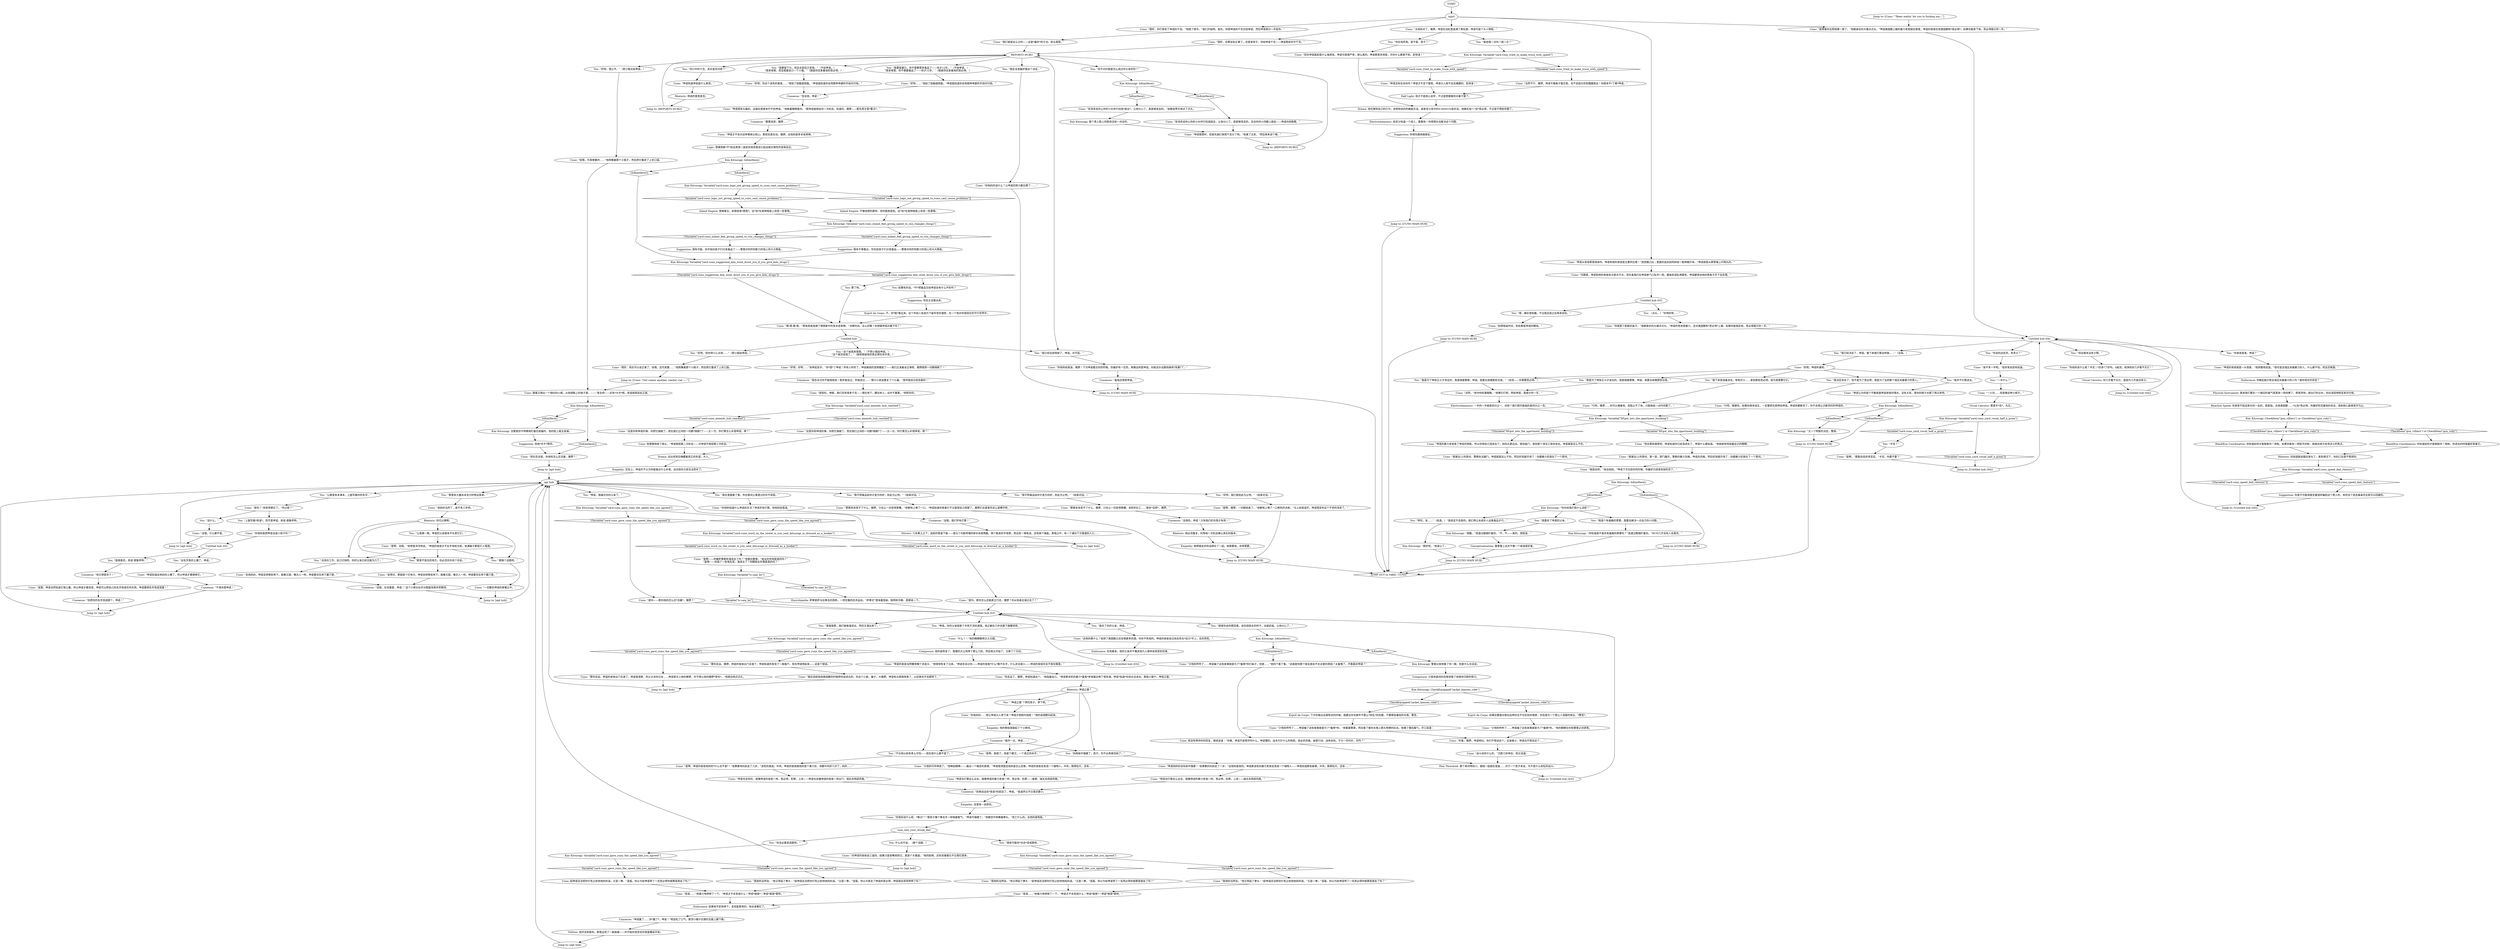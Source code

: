 # YARD / CUNO SPEED
# Cuno's speed quest.
#* Futile
#* Initiation
#* Reporting
# ==================================================
digraph G {
	  0 [label="START"];
	  1 [label="input"];
	  2 [label="Jump to: [Cuno: \"\"Been waitin' for you to fucking ma...\"]"];
	  3 [label="Cuno: “问题是，坤诺和他的爸爸有点意见不合。现在毒鬼们在坤诺家门口乱作一团，整条街混乱得要死。坤诺都想派他的黑条子手下去处理。”"];
	  4 [label="Untitled hub (04)"];
	  5 [label="Jump to: [Untitled hub (04)]"];
	  6 [label="Cuno: “坤诺很想听，但首先我们来把千克分了吧。”他凑了过来，“然后再来说个够。”"];
	  7 [label="You: 算了吧。"];
	  8 [label="Inland Empire: 不像他想的那样，但你能感受到。这*会*在某种程度上改变一些事情。"];
	  9 [label="Cunoesse: “坤诺赢了……你*赢了*，坤诺！”明显松了口气。那顶小帽子在围栏后面上蹿下跳。"];
	  10 [label="Rhetoric: 坤诺之窗？"];
	  11 [label="Suggestion: 根本不难看出，你在给孩子们分发毒品——警督对你的判断力的信心将大大降低。"];
	  12 [label="Esprit de Corps: 不，你*能*看出来。这个年轻人有成为下级军官的潜质，在一个他对你很信任的平行世界中。"];
	  14 [label="Half Light: 他才不是担心坐牢，不过是想要跟你对着干罢了。"];
	  15 [label="Cuno: “行吧，猪猡……你可以堵着他，但阻止不了他。只能拖延一点时间罢了。”"];
	  16 [label="Kim Kitsuragi: IsKimHere()"];
	  17 [label="IsKimHere()", shape=diamond];
	  18 [label="!(IsKimHere())", shape=diamond];
	  19 [label="You: “拜托，金……”（低语。）“我肯定不会拿的。我们得让未成年人远离毒品才行。”"];
	  20 [label="REPORTO HUBO"];
	  21 [label="Cuno: “我他妈当然会。”他又挥起了拳头：“趁坤诺还没把你打死之前快他妈的滚。”又是一拳。“混蛋。你以为给坤诺带了一克思必得你就算是朋友了吗？”"];
	  22 [label="Cuno: “变成……”他竭力地停顿了一下。“坤诺才不会变成什么！坤诺*就是*！坤诺*就是*那样。”"];
	  23 [label="Untitled hub (02)"];
	  24 [label="You: “这名字真的土爆了，坤诺。”"];
	  25 [label="Untitled hub"];
	  26 [label="You: “坤诺，我碰见你的父亲了。”"];
	  27 [label="Cuno: “说得对，那就是个烂地方。坤诺会转移到地下。就像王国，像古人一样。坤诺要住在地下墓穴里。”"];
	  28 [label="Kim Kitsuragi: Variable[\"yard.cuno_gave_cuno_the_speed_like_you_agreed\"]"];
	  29 [label="Variable[\"yard.cuno_gave_cuno_the_speed_like_you_agreed\"]", shape=diamond];
	  30 [label="!(Variable[\"yard.cuno_gave_cuno_the_speed_like_you_agreed\"])", shape=diamond];
	  31 [label="You: “嗯，确实很有趣，不过我还是之后再来找你。”"];
	  32 [label="Physical Instrument: 看来我们要在一个破旧的毒气室里来一场肉搏了。嘭嘭声响，妓女们的尖叫，你应该因地制宜来对付他。"];
	  33 [label="Endurance: 你确定能打败全瑞瓦肖最暴力的人吗？就你现在的状态？"];
	  34 [label="Kim Kitsuragi: “那好吧，”他退让了。"];
	  35 [label="You: “你不问问我是怎么饶过你父亲的吗？”"];
	  36 [label="Rhetoric: 坤诺的意思是克。"];
	  37 [label="Cuno: “这是你和坤诺的事。你把它搞砸了。现在我们之间的一切都*搞砸*了——又一次。你打算怎么补偿坤诺，嗯？”"];
	  38 [label="Drama: 这出戏背后掩藏着真正的失望，大人。"];
	  39 [label="Cuno: “这是你和坤诺的事。你把它搞砸了。现在我们之间的一切都*搞砸*了——又一次。你打算怎么补偿坤诺，嗯？”"];
	  40 [label="Endurance: 在他看来，他的父亲并不像其他凡人那样容易受到伤害。"];
	  41 [label="Cuno: “少他妈哔哔了……坤诺编了这些故事就是为了*羞辱*你们条子，但是……”他四下看了看。“这就是你那个妓女朋友不在这里的原因？太羞愧了，不敢面对坤诺？”"];
	  42 [label="You: “你说的这些货，有多少？”"];
	  43 [label="Cuno: “是啊。”那股自信非常坚定。”半克，你要不要？”"];
	  44 [label="Hand/Eye Coordination: 你知道如何才能取胜吗？用枪。如果你能有一把趁手的枪，我就会成为本场决斗的焦点。"];
	  45 [label="Rhetoric: 别指望能说服这家伙了。某些情况下，你的口舌是不管用的。"];
	  46 [label="Cuno: “对坤诺的爸爸说三道四，结果只是放嘴炮而已。真是个大傻逼。”他的脸颊，还有耳垂都比平日里红很多。"];
	  47 [label="You: “‘坤诺之窗’？拜托孩子，停下吧。”"];
	  48 [label="Empathy: 这里有一丝悲伤。"];
	  49 [label="Cuno: “坤诺很有头脑的。这破玩意根本吓不到坤诺。”他眯着眼睛看你。“那坤诺就再给你一次机会。知道吗，猪猡——那东西才是*重点*。”"];
	  50 [label="Cunoesse: “毒鬼还想耍坤诺。”"];
	  51 [label="Cuno: “没错，什么都不是。”"];
	  52 [label="Cuno: 趁坤诺还没把你打死之前快他妈的滚。又是一拳。“混蛋。你以为给坤诺带了一克思必得你就算是朋友了吗？”"];
	  53 [label="Cuno: “去他妈的，坤诺会转移到地下。就像王国，像古人一样。坤诺要住在地下墓穴里。”"];
	  54 [label="Cuno: “好吧，好吧……”他举起双手。“你*耍*了坤诺！所有人听好了，坤诺被他的宠物猪耍了——我们正准备谈正事呢，猪猡就把一切都搞砸了！”"];
	  55 [label="Kim Kitsuragi: Variable[\"yard.cuno_word_on_the_street_is_you_sent_kitsuragi_in_dressed_as_a_hooker\"]"];
	  56 [label="Variable[\"yard.cuno_word_on_the_street_is_you_sent_kitsuragi_in_dressed_as_a_hooker\"]", shape=diamond];
	  57 [label="!(Variable[\"yard.cuno_word_on_the_street_is_you_sent_kitsuragi_in_dressed_as_a_hooker\"])", shape=diamond];
	  58 [label="Untitled hub (03)"];
	  59 [label="Cuno: “你他妈的……想让坤诺大人停下来？坤诺才刚刚开始呢！”他的语调颤抖起来。"];
	  60 [label="Kim Kitsuragi: Variable[\"tc.sam_bo\"]"];
	  61 [label="Variable[\"tc.sam_bo\"]", shape=diamond];
	  62 [label="!(Variable[\"tc.sam_bo\"])", shape=diamond];
	  63 [label="Composure: 只是他紧闭的双唇背叛了他保持沉默的努力。"];
	  64 [label="You: “你爸爸是谁，坤诺？”"];
	  65 [label="Visual Calculus: 那是半*克*，先生。"];
	  66 [label="Jump to: [Untitled hub (04)]"];
	  67 [label="Kim Kitsuragi: “你在给我们揽什么活呢？”"];
	  68 [label="Jump to: [CUNO MAIN HUB]"];
	  69 [label="Kim Kitsuragi: “你知道我不喜欢有毒瘾的黑警吗？”他透过眼镜盯着你。“RCM几乎没有人会喜欢。”"];
	  70 [label="Conceptualization: 警督看上去并不像一个摇滚爱好者。"];
	  71 [label="You: “你口中的千克，其实是克对吧？”"];
	  72 [label="Cuno: “我们就是这么分的——这是*最好*的方法，街头规矩。”"];
	  73 [label="Cuno: “你他妈说什么呢，*难过*？”那孩子像个拳击手一样喘着粗气。“坤诺可强硬了。”他朝空中挥舞着拳头。“死亡什么的。全他妈是狗屁。”"];
	  74 [label="You: “我已经全部用掉了，坤诺。对不起。”"];
	  75 [label="You: “是啊，我错了。他是个硬汉，一个真正的杀手。”"];
	  76 [label="Kim Kitsuragi: IsKimHere()"];
	  77 [label="IsKimHere()", shape=diamond];
	  78 [label="!(IsKimHere())", shape=diamond];
	  79 [label="Jump to: [apt hub]"];
	  80 [label="Cuno: “是啊——你像萨拳那样溜进去了吗？”他看向警督。“妓女的传闻是真的吗？”\n“是啊——你搞了一些鬼名堂，溜进去了？四眼妓女的事是真的吗？”"];
	  81 [label="Cunoesse: “他又想耍你了！”"];
	  82 [label="You: “上面写着*库诺*，而不是坤诺。库诺·德鲁伊特。”"];
	  83 [label="Cunoesse: “没错，我们早有打算！”"];
	  84 [label="Suggestion: 你是不可能用甜言蜜语哄骗到这个男人的，幸好这个变态毒枭完全是可以回避的。"];
	  85 [label="Kim Kitsuragi: IsKimHere()"];
	  86 [label="IsKimHere()", shape=diamond];
	  87 [label="!(IsKimHere())", shape=diamond];
	  88 [label="You: “我要杀了坤诺的父亲。”"];
	  89 [label="You: “好吧，很公平。”（把小瓶交给坤诺。）"];
	  90 [label="You: “别再故作强硬了，孩子。你不必再害怕他了。”"];
	  91 [label="Cuno: “有消息说你让你的小伙伴打扮成妓女，让他分心了。真是够变态的，告诉你的小四眼儿朋友——坤诺向他致敬。”"];
	  92 [label="Kim Kitsuragi: 那个男人脸上的肌肉没有一点动作。"];
	  93 [label="Cuno: “你他妈给我滚，猪猡！下次坤诺看见你的时候，你最好有一包货。再像这样耍坤诺，你就没办法跟他继续*发展*了。”"];
	  94 [label="You: “我杀了你的父亲，坤诺。”"];
	  95 [label="Cuno: “这他妈算什么？他用了类固醇之后会喝更多的酒，你杀不死他的。坤诺的爸爸说过他会死在*自己*手上，自杀而死。”"];
	  96 [label="You: “公寓里有本课本，上面写着你的名字。”"];
	  97 [label="You: “好吧，我们就到此为止吧。”（结束对话。）"];
	  98 [label="Cuno: “听着，猪猡。坤诺明白，你们不想谈这个。近身格斗，坤诺也不想谈这个……”"];
	  99 [label="Cuno: “战斗创伤什么的，”沉默几秒钟后，他又说道。"];
	  100 [label="Electrochemistry: 一半的一半就是四分之一，对吧？我们很可能指的是四分之一克。"];
	  101 [label="Kim Kitsuragi: Variable[\"yard.cuno_gave_cuno_the_speed_like_you_agreed\"]"];
	  102 [label="Variable[\"yard.cuno_gave_cuno_the_speed_like_you_agreed\"]", shape=diamond];
	  103 [label="!(Variable[\"yard.cuno_gave_cuno_the_speed_like_you_agreed\"])", shape=diamond];
	  104 [label="turn_into_your_drunk_dad"];
	  105 [label="Jump to: [REPORTO HUBO]"];
	  106 [label="Cunoesse: “告诉他，坤诺！”"];
	  107 [label="You: “你没必要变成那样。”"];
	  108 [label="Cuno: 接着又掏出一个相似的小瓶，从他球鞋上的袜子里。——“拿去吧——还有*大半*呢。库诺就是如此正直。”"];
	  109 [label="Jump to: [apt hub]"];
	  110 [label="Cuno: “很好，现在可以说正事了。哇哦，这可真重……”他挥舞着那个小瓶子，然后把它塞进了上衣口袋。"];
	  111 [label="You: “没什么。”"];
	  112 [label="You: “里面很黑，我们偷偷溜进去，然后又溜出来了。”"];
	  113 [label="Cuno: “什么？！”他的眼睛瞪得又大又圆。"];
	  114 [label="Jump to: [apt hub]"];
	  115 [label="Cuno: “算你走运，猪猡。坤诺的爸爸出门买酒了。坤诺知道你发现了一扇窗户。现在坤诺想起来——这是个错误。”"];
	  116 [label="Pain Threshold: 那个房间特别小。跟他一起困在里面……对于一个孩子来说，可不是什么轻松的战斗。"];
	  117 [label="Esprit de Corps: 下次你做出这类陈述的时候，我建议你先换件不那么*杂乱*的衣服，不要那些庸俗的长袍，警官。"];
	  118 [label="Cuno: “当然。”他冲你眨着眼睛。“收缴它们吧，带给坤诺，我就分你一半。”"];
	  119 [label="You: “那里有大量尚未支付的物业账单。”"];
	  120 [label="Kim Kitsuragi: Variable[\"yard.cuno_gave_cuno_the_speed_like_you_agreed\"]"];
	  121 [label="Variable[\"yard.cuno_gave_cuno_the_speed_like_you_agreed\"]", shape=diamond];
	  122 [label="!(Variable[\"yard.cuno_gave_cuno_the_speed_like_you_agreed\"])", shape=diamond];
	  123 [label="Cuno: 他遗憾地摇了摇头。”坤诺相信第二次机会——可坤诺不相信第三次机会。”"];
	  124 [label="Cunoesse: “振作一点，坤诺……”"];
	  125 [label="Cuno: “就应该趁他用类固醇的时候把你送进去的，你这个小偷，骗子，大猪猡。坤诺有点感情用事了，以后再也不会那样了。”"];
	  126 [label="Cuno: “是吗，那你怎么还能直立行走，猪猡？你从他身边溜过去了？”"];
	  127 [label="Cuno: “是吗——那你他妈怎么还*活着*，猪猡？”"];
	  128 [label="Composure: 他的姿势变了，摇摆的大公鸡停了那么几秒。然后他又开始了。又换了个方向。"];
	  129 [label="Kim Kitsuragi: IsKimHere()"];
	  130 [label="IsKimHere()", shape=diamond];
	  131 [label="!(IsKimHere())", shape=diamond];
	  132 [label="Kim Kitsuragi: Variable[\"yard.cuno_tried_to_make_truce_with_speed\"]"];
	  133 [label="Variable[\"yard.cuno_tried_to_make_truce_with_speed\"]", shape=diamond];
	  134 [label="!(Variable[\"yard.cuno_tried_to_make_truce_with_speed\"])", shape=diamond];
	  135 [label="Cuno: “你他妈说什么呢？半克！*巨多*了好吗，A级货。纯净到你几乎看不见它！”"];
	  136 [label="Kim Kitsuragi: Variable[\"XP.got_into_the_apartment_building\"]"];
	  137 [label="Variable[\"XP.got_into_the_apartment_building\"]", shape=diamond];
	  138 [label="!(Variable[\"XP.got_into_the_apartment_building\"])", shape=diamond];
	  139 [label="Kim Kitsuragi: “很酷。”他透过眼镜盯着你。“不，不——真的。很摇滚。”"];
	  140 [label="Cuno: “坤诺的爸爸当然睡得像个流浪汉，”他很快恢复了过来。“坤诺告诉过你——坤诺的爸爸*什么*都不在乎，什么非法侵入——坤诺的爸爸完全不放在眼里。”"];
	  141 [label="You: 什么也不说。（换个话题。）"];
	  142 [label="Suggestion: 但他*并不*赞同。"];
	  143 [label="Cuno: “坤诺也会有的，就像坤诺的爸爸一样。思必得，犯罪，上床——坤诺也会像坤诺的爸爸一样出门，瑞瓦肖西部风格。”"];
	  144 [label="Jump to: [apt hub]"];
	  145 [label="Cuno: “太他妈对了，猪猡。坤诺在浴缸里装满了那玩意，坤诺可是个大人物呢。”"];
	  146 [label="Cuno: “好吧，坤诺听着呢。”"];
	  147 [label="You: “我是为了伸张正义才进去的，我是缉毒警察，坤诺。我要去收缴那些垃圾。”"];
	  148 [label="You: “我是为了伸张正义才进去的，我是缉毒警察，坤诺。我要去收缴那些垃圾。”（说谎——你需要思必得。）"];
	  149 [label="Cuno: “坤诺认为你是个不敢直面坤诺爸爸的懦夫。没有关系，等你的胆子长肥了再过来吧。”"];
	  150 [label="You: “我是个有毒瘾的黑警，我要去解决一点自己的小问题。”"];
	  151 [label="Cuno: “快去那栋楼里吧。坤诺知道你已经混进去了。坤诺什么都知道。”他挑衅地地指着自己的眼睛。"];
	  152 [label="Cuno: “很好，你们拿到了坤诺的千克。”他搓了搓手。“我们开始吧。首先，你把坤诺的千克交给坤诺，然后坤诺再分一半给你。”"];
	  153 [label="Kim Kitsuragi: IsKimHere()"];
	  154 [label="IsKimHere()", shape=diamond];
	  155 [label="!(IsKimHere())", shape=diamond];
	  156 [label="Cuno: “好吧，你这个该死的毒鬼……”他拍了拍脑袋侧面。“坤诺就知道你会用那种卑鄙的手段对付他。”"];
	  157 [label="Cunoesse: “别把你的名字改成那个，坤诺！”"];
	  158 [label="Cuno: “是啊，没错。”他得意洋洋地说。“坤诺的爸爸才不在乎电和光呢，他满脑子都是打人喝酒。”"];
	  159 [label="Cuno: “一切都在坤诺的掌握之中。”"];
	  160 [label="Cuno: “少他妈哔哔了……坤诺编了这些故事就是为了*羞辱*你。”他看着警督，然后看了看你长袍上那头咆哮的巨龙。他摸了摸后脑勺，开口说道："];
	  161 [label="Hand/Eye Coordination: 你知道如何才能取胜吗？用枪。你进去的时候最好拿着它。"];
	  162 [label="You: “接下来我准备进去，嘭嘭开火……拿到那些思必得。因为我需要它们。”"];
	  163 [label="You: “我决定进去了，但不是为了思必得，我是为了去抓那个瑞瓦肖最暴力的男人。”"];
	  164 [label="Jump to: [CUNO MAIN HUB]"];
	  165 [label="Jump to: [apt hub]"];
	  166 [label="Kim Kitsuragi: 当警督目不转睛地盯着垃圾箱时，他的脸上毫无波澜。"];
	  167 [label="Cunoesse: “别再说这些*悲哀*的屁话了，坤诺。”低语声比平日里还要小。"];
	  168 [label="Cuno: “放轻松，坤妮。我们还有很多千克——埋在地下，藏在树上，这并不重要。”他转向你。"];
	  169 [label="Suggestion: 很有可能，你开始向孩子们分发毒品了——警督对你的判断力的信心将大大降低。"];
	  170 [label="Empathy: 他的喉咙里鼓起了个小肿块。"];
	  171 [label="Jump to: [apt hub]"];
	  172 [label="Cuno: “你他妈知道什么坤诺的生活？坤诺早有打算。快他妈给我滚。”"];
	  173 [label="You: “能给我一点吗？就一点？”"];
	  174 [label="Rhetoric: 她必须重复。利用每一次机会确认真实的版本。"];
	  175 [label="Esprit de Corps: 如果还要面对类似这种完全不切实际的情景，你会成为一个更让人信服的妓女，*警官*。"];
	  176 [label="You: （点头。）“好吧好吧……”"];
	  177 [label="You: “一半什么？”"];
	  178 [label="You: “但这根本没多少啊。”"];
	  179 [label="Logic: 很难想象*不*给这男孩一袋安非他命竟会引起这般灾难性的连锁反应。"];
	  180 [label="Kim Kitsuragi: IsKimHere()"];
	  181 [label="IsKimHere()", shape=diamond];
	  182 [label="!(IsKimHere())", shape=diamond];
	  183 [label="Kim Kitsuragi: Variable[\"yard.cuno_suggestion_kim_wont_drust_you_if_you_give_kids_drugs\"]"];
	  184 [label="Variable[\"yard.cuno_suggestion_kim_wont_drust_you_if_you_give_kids_drugs\"]", shape=diamond];
	  185 [label="!(Variable[\"yard.cuno_suggestion_kim_wont_drust_you_if_you_give_kids_drugs\"])", shape=diamond];
	  186 [label="Empathy: 实际上，坤诺并不认为你能做出什么补偿，这份损失已经无法弥补了。"];
	  187 [label="Cuno: “滚蛋，坤诺当然知道它很土鳖。所以坤诺才要改变，坤诺可以把自己的名字改成任何东西，坤诺要把名字改成混蛋！”"];
	  188 [label="You: “我不把毒品给你才是为你好，到此为止吧。”（结束对话。）"];
	  189 [label="Cuno: “少他妈哔哔了……坤诺编了这些故事就是为了*羞辱*你。”他的眼睛在你和警督之间游荡。"];
	  190 [label="Cunoesse: “没错，在坟墓里，坤诺！”这个小家伙似乎对那副场景非常期待。"];
	  191 [label="Jump to: [CUNO MAIN HUB]"];
	  192 [label="Jump to: [Untitled hub (03)]"];
	  193 [label="Cuno: “当然不行，猪猡。坤诺不跟条子做交易，也不会因为你到猪圈里去！你根本不*了解*坤诺。”"];
	  194 [label="Kim Kitsuragi: Variable[\"yard.cuno_speed_dad_rhetoric\"]"];
	  195 [label="Variable[\"yard.cuno_speed_dad_rhetoric\"]", shape=diamond];
	  196 [label="!(Variable[\"yard.cuno_speed_dad_rhetoric\"])", shape=diamond];
	  197 [label="Cuno: “就等着你去把他揍一顿了。”他朝身后的大楼点点头。“坤诺类固醇上瘾的暴力老爸就在那里，坤诺的爸爸在用类固醇和*思必得*。如果你能拿下他，思必得就分你一半。”"];
	  198 [label="Drama: 他在掩饰自己的行为，说明他说的的确是实话，或者至少其中的0.00001%是实话。他确实有*一些*思必得，不过是不想给你罢了。"];
	  199 [label="Jump to: [CUNO MAIN HUB]"];
	  200 [label="Reaction Speed: 你承受不起这家伙的一击的，我是指，合成类固醇……*以及*思必得。你最好防范着他的攻击，拖到他心脏病发作为止。"];
	  201 [label="apt hub"];
	  202 [label="Cuno: “好吧…….”他拍了拍脑袋侧面。“坤诺就知道你会用那种卑鄙的手段对付他。”"];
	  203 [label="Jump to: [apt hub]"];
	  204 [label="Cuno: “是啊，猪猡，一切都结束了。”他朝地上唾了一口黄色的浓痰。“马上给我滚开，坤诺得宣布这个不幸的消息了。”"];
	  205 [label="Cuno: “你走运了，猪猡。坤诺知道这个。”他指着自己。“坤诺那该死的暴力*毒鬼*老爸最近喝了很多酒。坤诺*知道*你有办法进去。那扇小窗户。坤诺之窗。”"];
	  206 [label="Cuno: “算你走运，坤诺的爸爸出门买酒了。坤诺很清楚，所以才派你过去……坤诺很关心他的猪猡，并不想让他的猪猡*受伤*。”他感动地点点头。"];
	  207 [label="Cunoesse: “没用的，坤诺！只有我们的东西才有用！”"];
	  208 [label="Jump to: [apt hub]"];
	  209 [label="Cuno: “坤诺的爸爸就是一头怪兽，”他骄傲地说道。“他可是全瑞瓦肖最暴力的人，什么都不怕。而且还喝酒。”"];
	  210 [label="You: “半克？”"];
	  211 [label="Cuno: “直接去12号房间，警察执法踹门。坤诺就是这么干的，然后好戏就开场了：你跟暴力狂锁在了一个房间。”"];
	  212 [label="You: “我不把毒品给你才是为你好，到此为止吧。”（结束对话。）"];
	  213 [label="You: “我要留着它。你不需要更多毒品了——你才12岁。”（不给坤诺。）\n“我来保管。你不需要毒品了——你才12岁。”（假装你还拿着他的思必得。）"];
	  214 [label="Cuno: “很好，总算说到正事了。还是老样子，你给坤诺千克——坤诺再给你半千克。”"];
	  215 [label="You: “我要留下它。而且全部自己享用。”（不给坤诺。）\n“我来保管。而且我要自己一个人嗑。”（假装你还拿着他的思必得。）"];
	  216 [label="Cunoesse: “重要选择，猪猡……”"];
	  217 [label="Cuno: “那根本改变不了什么，猪猡。只会让一切变得更糟。”他朝地上唾了一口。“坤诺知道你拿着它不过是想自己用罢了，猪猡们总是喜欢这么装模作样。”"];
	  218 [label="Cuno: “那根本改变不了什么，猪猡。只会让一切变得更糟。该死的社工……根本*没用*，猪猡。”"];
	  219 [label="Cuno: “嘀-嗒-嘀-嗒。”男孩用食指弹了弹想象中的多米诺骨牌。“决策时间。怎么回事？你想跟坤诺对着干吗？”"];
	  220 [label="Jump to: [CUNO MAIN HUB]"];
	  221 [label="Electrochemistry: 他至少知道一个线人，看看他！你得想办法解决这个问题。"];
	  222 [label="Jump to: [CUNO MAIN HUB]"];
	  223 [label="Cuno: “坤诺从爸爸那里搞来的。坤诺和他的爸爸是主要供应商！”他双眼凸出；里面的血丝如同树枝一般伸展开来。“坤诺就是从那里嗑上闪电丸的。”"];
	  224 [label="Kim Kitsuragi: Variable[\"yard.cuno_yard_viscal_half_a_gram\"]"];
	  225 [label="Variable[\"yard.cuno_yard_viscal_half_a_gram\"]", shape=diamond];
	  226 [label="!(Variable[\"yard.cuno_yard_viscal_half_a_gram\"])", shape=diamond];
	  227 [label="Cuno: “坤诺的暴力老爸拿了坤诺的钥匙，所以你得自己混进去了。到码头那边去，使劲敲门，直到那个清洁工放你进去。坤诺就是这么干的。”"];
	  228 [label="Jump to: [REPORTO HUBO]"];
	  229 [label="You: “那里不是住的地方。你必须另外找个住处。”"];
	  230 [label="Cuno: “坤诺才不会对这种事掉以轻心。那些玩意在动，猪猡。这他妈是多米诺骨牌。”"];
	  231 [label="Kim Kitsuragi: Variable[\"yard.cuno_logic_not_giving_speed_to_cuno_cant_cause_problems\"]"];
	  232 [label="Variable[\"yard.cuno_logic_not_giving_speed_to_cuno_cant_cause_problems\"]", shape=diamond];
	  233 [label="!(Variable[\"yard.cuno_logic_not_giving_speed_to_cuno_cant_cause_problems\"])", shape=diamond];
	  234 [label="Kim Kitsuragi: Variable[\"yard.cuno_gave_cuno_the_speed_like_you_agreed\"]"];
	  235 [label="Variable[\"yard.cuno_gave_cuno_the_speed_like_you_agreed\"]", shape=diamond];
	  236 [label="!(Variable[\"yard.cuno_gave_cuno_the_speed_like_you_agreed\"])", shape=diamond];
	  237 [label="Cunoesse: “我告诉过你不能相信他！我早就说过，早就说过……”那只小老鼠重复了六七遍。“我早就说过他会偷的！”"];
	  238 [label="Cuno: “坤诺他妈的没有故作强硬！”他勇敢的向前走了一步。“这他妈是真的。坤诺那该死的暴力老爸会变成一个植物人——坤诺知道那些破事。中风，肠穿肚烂，还有……”"];
	  239 [label="You: “那换个话题吧。”"];
	  240 [label="Encyclopedia: 萨拳是萨马拉拳击的简称，一项优雅的武术运动。“萨拳式”意味着隐秘、聪明和冷静，顺便说一下。"];
	  241 [label="Cuno: “坤诺没有告诉你吗？坤诺才不会下套呢。坤诺大人绝不会去猪圈的。赶快滚！”"];
	  242 [label="Cuno: “差不多一半吧。”他非常自信地说道。"];
	  243 [label="Visual Calculus: 你几乎看不见它，是因为几乎就没多少。"];
	  244 [label="You: “我并不打算进去。”"];
	  245 [label="Cuno: “坤诺知道坤诺是什么意思。”"];
	  246 [label="You: “让我猜一猜，坤诺的父亲根本不在意它们。”"];
	  247 [label="Cuno: “他妈的当然了，差不多三年吧。”"];
	  248 [label="Cuno: “变成……”他竭力地停顿了一下。“坤诺才不会变成什么！坤诺*就是*！坤诺*就是*那样。”"];
	  249 [label="You: 如果有的话，*不*把毒品交给坤诺会有什么坏处吗？"];
	  250 [label="You: “好吧，但你得小心点用……”（把小瓶给坤诺。）"];
	  251 [label="Shivers: 六米黄土之下，战前的管道下面——是马丁内斯坍塌的排水系统残骸。两个偷来的手电筒，旁边有一堆电池，还有两个铺盖。黑暗之中，有一个通向下方隧道的入口……"];
	  252 [label="You: “你在戏弄我，是不是，孩子？”"];
	  253 [label="Cuno: “别在坤诺面前耍什么鬼把戏，坤诺可是很严肃，很认真的。坤诺那里多得是，可你什么都拿不到。赶快滚！”"];
	  254 [label="Kim Kitsuragi: 警督尖锐地看了你一眼，但是什么也没说。"];
	  255 [label="Kim Kitsuragi: CheckEquipped(\"jacket_kimono_robe\")"];
	  256 [label="CheckEquipped(\"jacket_kimono_robe\")", shape=diamond];
	  257 [label="!(CheckEquipped(\"jacket_kimono_robe\"))", shape=diamond];
	  258 [label="Suggestion: 你得先跟他做朋友。"];
	  259 [label="Cuno: “你就是个肮脏的条子。”他朝身后的大楼点点头。“坤诺的老爸很暴力，还对类固醇和*思必得*上瘾。如果你能搞定他，思必得就分你一半。”"];
	  260 [label="Jump to: [Untitled hub (04)]"];
	  261 [label="Kim Kitsuragi: “又一个明智的决定，警探。”"];
	  262 [label="Cuno: “直接去12号房间，第一层，把门踹开。警察的暴力风格。坤诺的风格。然后好戏就开场了：你跟暴力狂锁在了一个房间。”"];
	  263 [label="Cuno: “你他妈是把坤诺当成小孩子吗？”"];
	  264 [label="Jump to: [Untitled hub (03)]"];
	  265 [label="Cuno: “我他妈当然会。”他又挥起了拳头：“趁坤诺还没把你打死之前快他妈的滚。”又是一拳。“混蛋。你以为给坤诺带了一克思必得你就算是朋友了吗？”"];
	  266 [label="Endurance: 如果他不赶快停下，会彻底累垮的。他全身都红了。"];
	  267 [label="Volition: 他并没有胜利。那里出现了一条裂缝——并开始在他坚定的表面蔓延开来。"];
	  268 [label="You: “这个由我来保管。”（不把小瓶给坤诺。）\n“这个就交给我了。”（继续假装他的思必得在你手里。）"];
	  269 [label="Cuno: “少他妈可怜坤诺了。”他眯起眼睛——-露出一个痛苦的表情。“坤诺很清楚这他妈是怎么回事。坤诺的爸爸会变成一个植物人。中风，肠穿肚烂，还有……”"];
	  270 [label="Untitled hub (03)"];
	  271 [label="Kim Kitsuragi: CheckItem(\"gun_villiers\") or CheckItem(\"gun_ruby\")"];
	  272 [label="CheckItem(\"gun_villiers\") or CheckItem(\"gun_ruby\")", shape=diamond];
	  273 [label="!(CheckItem(\"gun_villiers\") or CheckItem(\"gun_ruby\"))", shape=diamond];
	  274 [label="Cuno: “就是这样。”他总结到。“坤诺下次见到你的时候，你最好已经拿到他的货了。”"];
	  275 [label="Cuno: “哇哦，可真够重的……”他挥舞着那个小瓶子，然后把它塞进了上衣口袋。"];
	  276 [label="Cuno: “有消息说你让你的小伙伴打扮成*妓女*，让他分心了。真是够变态的。”他朝金赞许地点了点头。"];
	  277 [label="Rhetoric: 你可以猜啊。"];
	  278 [label="Cuno: “我他妈当然会。”他又挥起了拳头：“趁坤诺还没把你打死之前快他妈的滚。”又是一拳。“混蛋。你以为拿走了坤诺的思必得，坤诺就会哭哭啼啼了吗？”"];
	  279 [label="You: “我还没准备好做这个决定。”"];
	  280 [label="Jump to: [Cuno: \"Out comes another, similar vial --...\"]"];
	  281 [label="Cuno: “坤诺知道这他妈的土爆了，所以坤诺才要换掉它。”"];
	  282 [label="You: “坤诺，你的父亲就是个半死不活的酒鬼。他正躺在几件衣服下面睡觉呢。”"];
	  283 [label="You: “我已经决定了，坤诺。接下来我打算这样做……”（总结。）"];
	  284 [label="Cuno: “行吧，随便你。如果你侥幸逃生，一定要把东西带给坤诺。坤诺快要断货了。你不会想认识断货时的坤诺的。”"];
	  285 [label="You: “很有可能你*也会*变成那样。”"];
	  286 [label="Cuno: “坤诺也打算这么出去，就像坤诺的暴力老爸一样。思必得，犯罪，上床——瑞瓦肖西部风格。”"];
	  287 [label="Inland Empire: 很难看见，却很容易*感受*。这*会*在某种程度上改变一些事情。"];
	  288 [label="Cuno: “你他妈的说什么？让坤诺的努力都白费了…….”"];
	  289 [label="Cuno: “坤诺也打算这么出去，就像坤诺的暴力老爸一样。思必得，犯罪——飙車，瑞瓦肖西部风格。”"];
	  290 [label="Cunoesse: “不准你耍坤诺！”"];
	  291 [label="Cuno: “是啊，坤诺的爸爸他妈的*什么也不是*！”他勇敢地向前走了几步。“该死的昏迷。中风。坤诺的爸爸就他妈是个暴力狂，他都中风好几次了。妈的……”"];
	  292 [label="Empathy: 她把彼此的命运绑在了一起。她需要他。非常需要。"];
	  293 [label="Cuno: 他没有等待你的回复，继续说道：“你看，坤诺不是想评判什么。坤诺懂的。战术方针什么的狗屁。妓女的风格，秘密行动，战争创伤。不计一切代价，对吗？”"];
	  294 [label="Cuno: “一小包……但是像这种小瓶子。”"];
	  295 [label="Jump to: [CUNO MAIN HUB]"];
	  296 [label="You: “去找份工作，自己付钱吧，你的父亲已经无能为力了。”"];
	  297 [label="You: “不论他以前有多么可怕——现在他什么都不是了。”"];
	  298 [label="Kim Kitsuragi: Variable[\"yard.cuno_amends_hub_reached\"]"];
	  299 [label="Variable[\"yard.cuno_amends_hub_reached\"]", shape=diamond];
	  300 [label="!(Variable[\"yard.cuno_amends_hub_reached\"])", shape=diamond];
	  301 [label="Kim Kitsuragi: Variable[\"yard.cuno_inland_feel_giving_speed_to_cun_changes_things\"]"];
	  302 [label="Variable[\"yard.cuno_inland_feel_giving_speed_to_cun_changes_things\"]", shape=diamond];
	  303 [label="!(Variable[\"yard.cuno_inland_feel_giving_speed_to_cun_changes_things\"])", shape=diamond];
	  304 [label="Cuno: “现在告诉我，你他妈怎么还活着，猪猡？”"];
	  305 [label="You: “我很喜欢。库诺·德鲁伊特。”"];
	  306 [label="Suggestion: 你反正没看出来。"];
	  307 [label="You: “就是你说的那回事。金扮成妓女的样子，全副武装。让他分心了。”"];
	  308 [label="Cuno: “是吗？”他变得更红了。”所以呢？”"];
	  309 [label="Cuno: “别想拖延时间，到处都是坤诺的眼线。”"];
	  310 [label="You: “我在里面看了看。你在那间公寓里过的并不容易。”"];
	  6030438 [label="JUMP OUT to YARD / CUNO", shape=diamond];
	  0 -> 1
	  1 -> 197
	  1 -> 145
	  1 -> 214
	  1 -> 152
	  1 -> 223
	  2 -> 197
	  3 -> 270
	  4 -> 64
	  4 -> 178
	  4 -> 42
	  4 -> 283
	  5 -> 4
	  6 -> 105
	  7 -> 219
	  8 -> 301
	  9 -> 267
	  10 -> 297
	  10 -> 90
	  10 -> 75
	  10 -> 47
	  11 -> 183
	  12 -> 219
	  14 -> 198
	  15 -> 136
	  16 -> 17
	  16 -> 18
	  17 -> 67
	  18 -> 295
	  19 -> 34
	  20 -> 35
	  20 -> 71
	  20 -> 74
	  20 -> 213
	  20 -> 215
	  20 -> 89
	  20 -> 279
	  21 -> 22
	  22 -> 266
	  23 -> 24
	  23 -> 305
	  24 -> 281
	  25 -> 250
	  25 -> 268
	  25 -> 74
	  26 -> 234
	  27 -> 190
	  28 -> 29
	  28 -> 30
	  29 -> 206
	  30 -> 115
	  31 -> 309
	  32 -> 200
	  33 -> 32
	  34 -> 68
	  35 -> 153
	  36 -> 228
	  37 -> 123
	  38 -> 186
	  39 -> 38
	  40 -> 192
	  41 -> 293
	  42 -> 242
	  43 -> 260
	  44 -> 45
	  45 -> 194
	  46 -> 208
	  47 -> 59
	  48 -> 73
	  49 -> 216
	  50 -> 191
	  51 -> 79
	  52 -> 248
	  53 -> 190
	  54 -> 237
	  55 -> 56
	  55 -> 57
	  56 -> 80
	  57 -> 126
	  58 -> 112
	  58 -> 282
	  58 -> 307
	  58 -> 94
	  59 -> 170
	  60 -> 61
	  60 -> 62
	  61 -> 58
	  62 -> 240
	  63 -> 255
	  64 -> 209
	  65 -> 224
	  66 -> 4
	  67 -> 88
	  67 -> 19
	  67 -> 150
	  68 -> 6030438
	  69 -> 68
	  70 -> 68
	  71 -> 245
	  72 -> 20
	  73 -> 104
	  74 -> 93
	  75 -> 269
	  76 -> 77
	  76 -> 78
	  77 -> 166
	  78 -> 304
	  79 -> 201
	  80 -> 60
	  81 -> 187
	  82 -> 263
	  83 -> 251
	  84 -> 5
	  85 -> 86
	  85 -> 87
	  86 -> 261
	  87 -> 164
	  88 -> 139
	  89 -> 275
	  90 -> 238
	  91 -> 6
	  92 -> 6
	  93 -> 50
	  94 -> 95
	  95 -> 40
	  96 -> 308
	  97 -> 204
	  98 -> 99
	  99 -> 116
	  100 -> 136
	  101 -> 102
	  101 -> 103
	  102 -> 265
	  103 -> 21
	  104 -> 107
	  104 -> 285
	  104 -> 141
	  105 -> 20
	  106 -> 49
	  107 -> 120
	  108 -> 76
	  109 -> 201
	  110 -> 280
	  111 -> 51
	  112 -> 28
	  113 -> 128
	  114 -> 201
	  115 -> 125
	  116 -> 264
	  117 -> 160
	  118 -> 100
	  119 -> 247
	  120 -> 121
	  120 -> 122
	  121 -> 52
	  122 -> 278
	  123 -> 38
	  124 -> 297
	  124 -> 90
	  124 -> 75
	  125 -> 114
	  126 -> 58
	  127 -> 58
	  128 -> 140
	  129 -> 130
	  129 -> 131
	  130 -> 254
	  131 -> 41
	  132 -> 133
	  132 -> 134
	  133 -> 241
	  134 -> 193
	  135 -> 243
	  136 -> 137
	  136 -> 138
	  137 -> 151
	  138 -> 227
	  139 -> 70
	  140 -> 205
	  141 -> 46
	  142 -> 304
	  143 -> 167
	  144 -> 201
	  145 -> 252
	  145 -> 173
	  146 -> 162
	  146 -> 163
	  146 -> 147
	  146 -> 148
	  146 -> 244
	  147 -> 118
	  148 -> 118
	  149 -> 85
	  150 -> 69
	  151 -> 262
	  152 -> 72
	  153 -> 154
	  153 -> 155
	  154 -> 276
	  155 -> 91
	  156 -> 106
	  157 -> 109
	  158 -> 296
	  158 -> 229
	  158 -> 239
	  159 -> 171
	  160 -> 98
	  161 -> 45
	  162 -> 15
	  163 -> 284
	  164 -> 6030438
	  165 -> 201
	  166 -> 142
	  167 -> 48
	  168 -> 298
	  169 -> 183
	  170 -> 124
	  171 -> 201
	  172 -> 83
	  173 -> 132
	  174 -> 292
	  175 -> 189
	  176 -> 259
	  177 -> 294
	  178 -> 135
	  179 -> 180
	  180 -> 181
	  180 -> 182
	  181 -> 231
	  182 -> 183
	  183 -> 184
	  183 -> 185
	  184 -> 249
	  184 -> 7
	  185 -> 219
	  186 -> 201
	  187 -> 157
	  188 -> 217
	  189 -> 98
	  190 -> 171
	  191 -> 6030438
	  192 -> 58
	  193 -> 14
	  194 -> 195
	  194 -> 196
	  195 -> 84
	  196 -> 5
	  197 -> 4
	  198 -> 221
	  199 -> 6030438
	  200 -> 271
	  201 -> 96
	  201 -> 97
	  201 -> 212
	  201 -> 310
	  201 -> 119
	  201 -> 26
	  201 -> 188
	  202 -> 106
	  203 -> 201
	  204 -> 222
	  205 -> 10
	  206 -> 114
	  207 -> 174
	  208 -> 201
	  209 -> 33
	  210 -> 43
	  211 -> 274
	  212 -> 218
	  213 -> 202
	  214 -> 20
	  215 -> 156
	  216 -> 230
	  217 -> 222
	  218 -> 207
	  219 -> 25
	  220 -> 6030438
	  221 -> 258
	  222 -> 6030438
	  223 -> 3
	  224 -> 225
	  224 -> 226
	  225 -> 210
	  226 -> 260
	  227 -> 211
	  228 -> 20
	  229 -> 27
	  230 -> 179
	  231 -> 232
	  231 -> 233
	  232 -> 287
	  233 -> 8
	  234 -> 235
	  234 -> 236
	  235 -> 55
	  236 -> 127
	  237 -> 168
	  238 -> 286
	  239 -> 159
	  240 -> 58
	  241 -> 14
	  242 -> 177
	  243 -> 66
	  244 -> 149
	  245 -> 36
	  246 -> 158
	  247 -> 277
	  248 -> 266
	  249 -> 306
	  250 -> 110
	  251 -> 144
	  252 -> 253
	  253 -> 198
	  254 -> 63
	  255 -> 256
	  255 -> 257
	  256 -> 117
	  257 -> 175
	  258 -> 199
	  259 -> 4
	  260 -> 4
	  261 -> 164
	  262 -> 274
	  263 -> 23
	  264 -> 58
	  265 -> 22
	  266 -> 9
	  267 -> 165
	  268 -> 54
	  269 -> 289
	  270 -> 176
	  270 -> 31
	  271 -> 272
	  271 -> 273
	  272 -> 161
	  273 -> 44
	  274 -> 16
	  275 -> 108
	  276 -> 92
	  277 -> 296
	  277 -> 229
	  277 -> 246
	  277 -> 239
	  278 -> 248
	  279 -> 288
	  280 -> 108
	  281 -> 290
	  282 -> 113
	  283 -> 146
	  284 -> 136
	  285 -> 101
	  286 -> 167
	  287 -> 301
	  288 -> 191
	  289 -> 167
	  290 -> 109
	  291 -> 143
	  292 -> 222
	  293 -> 116
	  294 -> 65
	  295 -> 6030438
	  296 -> 53
	  297 -> 291
	  298 -> 299
	  298 -> 300
	  299 -> 37
	  300 -> 39
	  301 -> 302
	  301 -> 303
	  302 -> 11
	  303 -> 169
	  304 -> 203
	  305 -> 81
	  306 -> 12
	  307 -> 129
	  308 -> 82
	  308 -> 111
	  309 -> 220
	  310 -> 172
}

